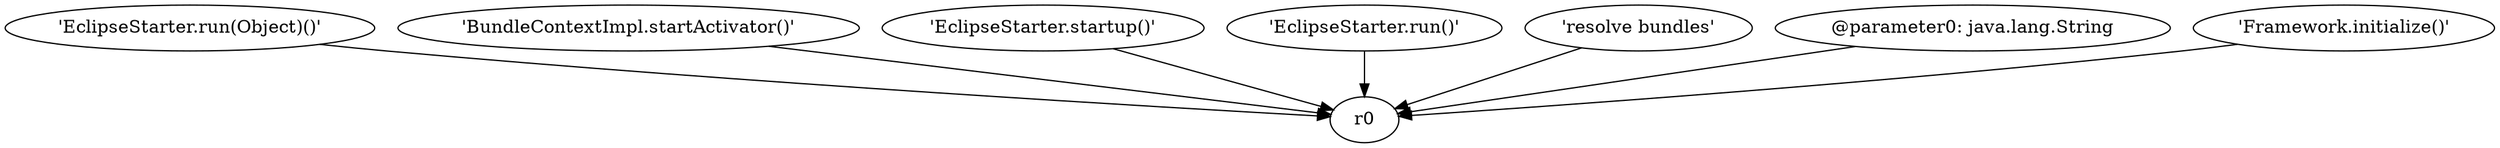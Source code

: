 digraph g {
0[label="'EclipseStarter.run(Object)()'"]
1[label="r0"]
0->1[label=""]
2[label="'BundleContextImpl.startActivator()'"]
2->1[label=""]
3[label="'EclipseStarter.startup()'"]
3->1[label=""]
4[label="'EclipseStarter.run()'"]
4->1[label=""]
5[label="'resolve bundles'"]
5->1[label=""]
6[label="@parameter0: java.lang.String"]
6->1[label=""]
7[label="'Framework.initialize()'"]
7->1[label=""]
}